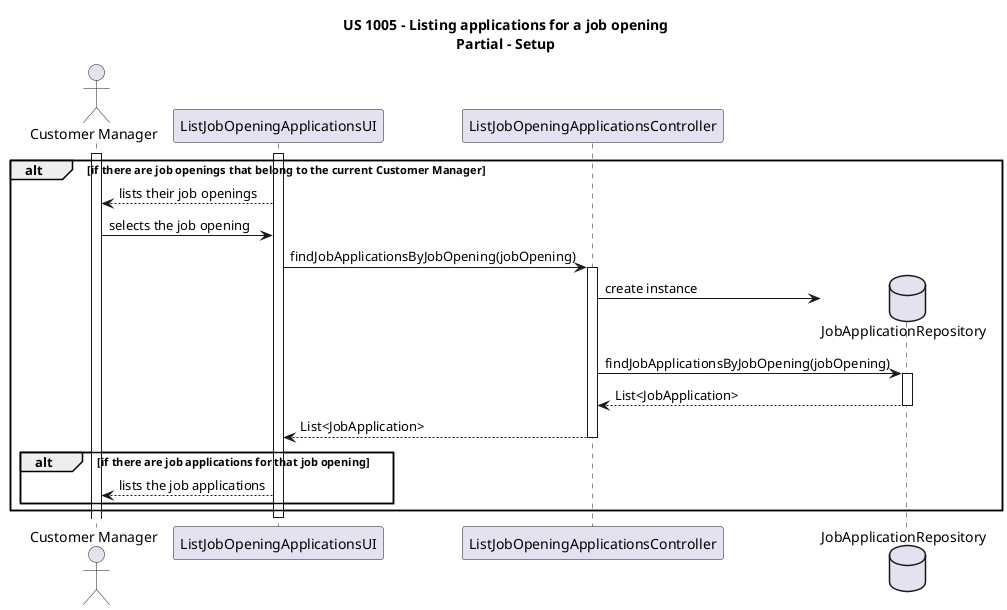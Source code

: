 @startuml
actor "Customer Manager" as User
participant ListJobOpeningApplicationsUI as UI
participant ListJobOpeningApplicationsController as CTRL
database JobApplicationRepository as ApplicationRepository

title US 1005 - Listing applications for a job opening\nPartial - Setup

activate User
activate UI

alt if there are job openings that belong to the current Customer Manager

UI --> User : lists their job openings

User -> UI : selects the job opening

UI -> CTRL: findJobApplicationsByJobOpening(jobOpening)
activate CTRL

CTRL -> ApplicationRepository** : create instance

CTRL -> ApplicationRepository : findJobApplicationsByJobOpening(jobOpening)
activate ApplicationRepository

ApplicationRepository --> CTRL : List<JobApplication>
deactivate ApplicationRepository

CTRL --> UI : List<JobApplication>
deactivate CTRL

alt if there are job applications for that job opening

UI --> User : lists the job applications

end alt

end alt

deactivate UI

@enduml